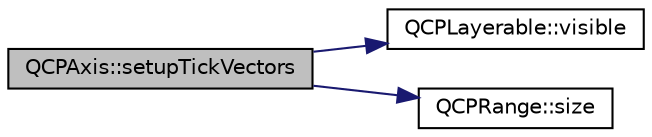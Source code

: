 digraph "QCPAxis::setupTickVectors"
{
  edge [fontname="Helvetica",fontsize="10",labelfontname="Helvetica",labelfontsize="10"];
  node [fontname="Helvetica",fontsize="10",shape=record];
  rankdir="LR";
  Node818 [label="QCPAxis::setupTickVectors",height=0.2,width=0.4,color="black", fillcolor="grey75", style="filled", fontcolor="black"];
  Node818 -> Node819 [color="midnightblue",fontsize="10",style="solid",fontname="Helvetica"];
  Node819 [label="QCPLayerable::visible",height=0.2,width=0.4,color="black", fillcolor="white", style="filled",URL="$class_q_c_p_layerable.html#af0297b944b6192b6d67d00bff41b6b70"];
  Node818 -> Node820 [color="midnightblue",fontsize="10",style="solid",fontname="Helvetica"];
  Node820 [label="QCPRange::size",height=0.2,width=0.4,color="black", fillcolor="white", style="filled",URL="$class_q_c_p_range.html#a62326e7cc4316b96df6a60813230e63f"];
}
